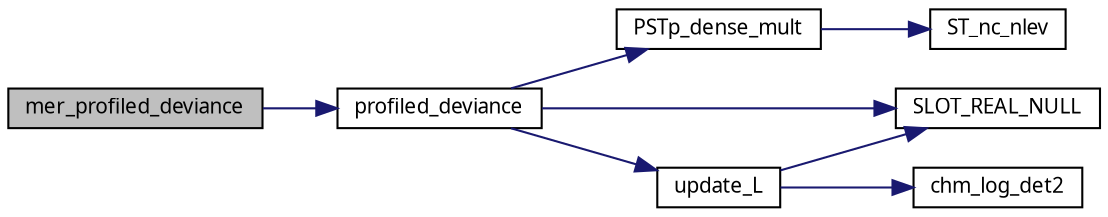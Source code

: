 digraph G
{
  edge [fontname="FreeSans.ttf",fontsize=10,labelfontname="FreeSans.ttf",labelfontsize=10];
  node [fontname="FreeSans.ttf",fontsize=10,shape=record];
  rankdir=LR;
  Node1 [label="mer_profiled_deviance",height=0.2,width=0.4,color="black", fillcolor="grey75", style="filled" fontcolor="black"];
  Node1 -> Node2 [color="midnightblue",fontsize=10,style="solid",fontname="FreeSans.ttf"];
  Node2 [label="profiled_deviance",height=0.2,width=0.4,color="black", fillcolor="white", style="filled",URL="$lmer_8c.html#1cc173452bb3cf2499a76da5c53895c6",tooltip="Evaluate the profiled deviance for a linear mixed model."];
  Node2 -> Node3 [color="midnightblue",fontsize=10,style="solid",fontname="FreeSans.ttf"];
  Node3 [label="PSTp_dense_mult",height=0.2,width=0.4,color="black", fillcolor="white", style="filled",URL="$lmer_8c.html#45a4b3a297e1fea3755628b53d3be26b",tooltip="dest = P *% S *% t(T) *% src for a single column"];
  Node3 -> Node4 [color="midnightblue",fontsize=10,style="solid",fontname="FreeSans.ttf"];
  Node4 [label="ST_nc_nlev",height=0.2,width=0.4,color="black", fillcolor="white", style="filled",URL="$lmer_8c.html#3a7fab2a88117d83971db12f53eaa91e",tooltip="Populate the st, nc and nlev arrays."];
  Node2 -> Node5 [color="midnightblue",fontsize=10,style="solid",fontname="FreeSans.ttf"];
  Node5 [label="SLOT_REAL_NULL",height=0.2,width=0.4,color="black", fillcolor="white", style="filled",URL="$lmer_8c.html#ff904c8d92fd93c839da5615d9d18240",tooltip="Extract the slot named nm from the object obj and return a null pointer if the slot..."];
  Node2 -> Node6 [color="midnightblue",fontsize=10,style="solid",fontname="FreeSans.ttf"];
  Node6 [label="update_L",height=0.2,width=0.4,color="black", fillcolor="white", style="filled",URL="$lmer_8c.html#2f257f628f06920b351486d48ab50026",tooltip="Update the A, L, sqrtWt and resid slots."];
  Node6 -> Node7 [color="midnightblue",fontsize=10,style="solid",fontname="FreeSans.ttf"];
  Node7 [label="chm_log_det2",height=0.2,width=0.4,color="black", fillcolor="white", style="filled",URL="$lmer_8c.html#76fcf475a3079f5068e463e2d9d32a51",tooltip="Evaluate the logarithm of the square of the determinant of L (i.e."];
  Node6 -> Node5 [color="midnightblue",fontsize=10,style="solid",fontname="FreeSans.ttf"];
}
